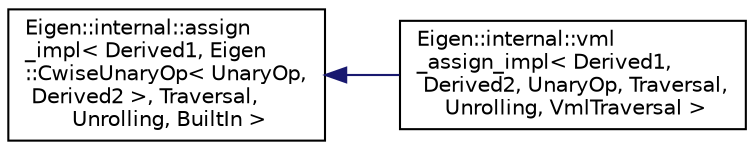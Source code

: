 digraph "Graphical Class Hierarchy"
{
  edge [fontname="Helvetica",fontsize="10",labelfontname="Helvetica",labelfontsize="10"];
  node [fontname="Helvetica",fontsize="10",shape=record];
  rankdir="LR";
  Node1 [label="Eigen::internal::assign\l_impl\< Derived1, Eigen\l::CwiseUnaryOp\< UnaryOp,\l Derived2 \>, Traversal,\l Unrolling, BuiltIn \>",height=0.2,width=0.4,color="black", fillcolor="white", style="filled",URL="$struct_eigen_1_1internal_1_1assign__impl.html"];
  Node1 -> Node2 [dir="back",color="midnightblue",fontsize="10",style="solid",fontname="Helvetica"];
  Node2 [label="Eigen::internal::vml\l_assign_impl\< Derived1,\l Derived2, UnaryOp, Traversal,\l Unrolling, VmlTraversal \>",height=0.2,width=0.4,color="black", fillcolor="white", style="filled",URL="$struct_eigen_1_1internal_1_1vml__assign__impl.html"];
}
